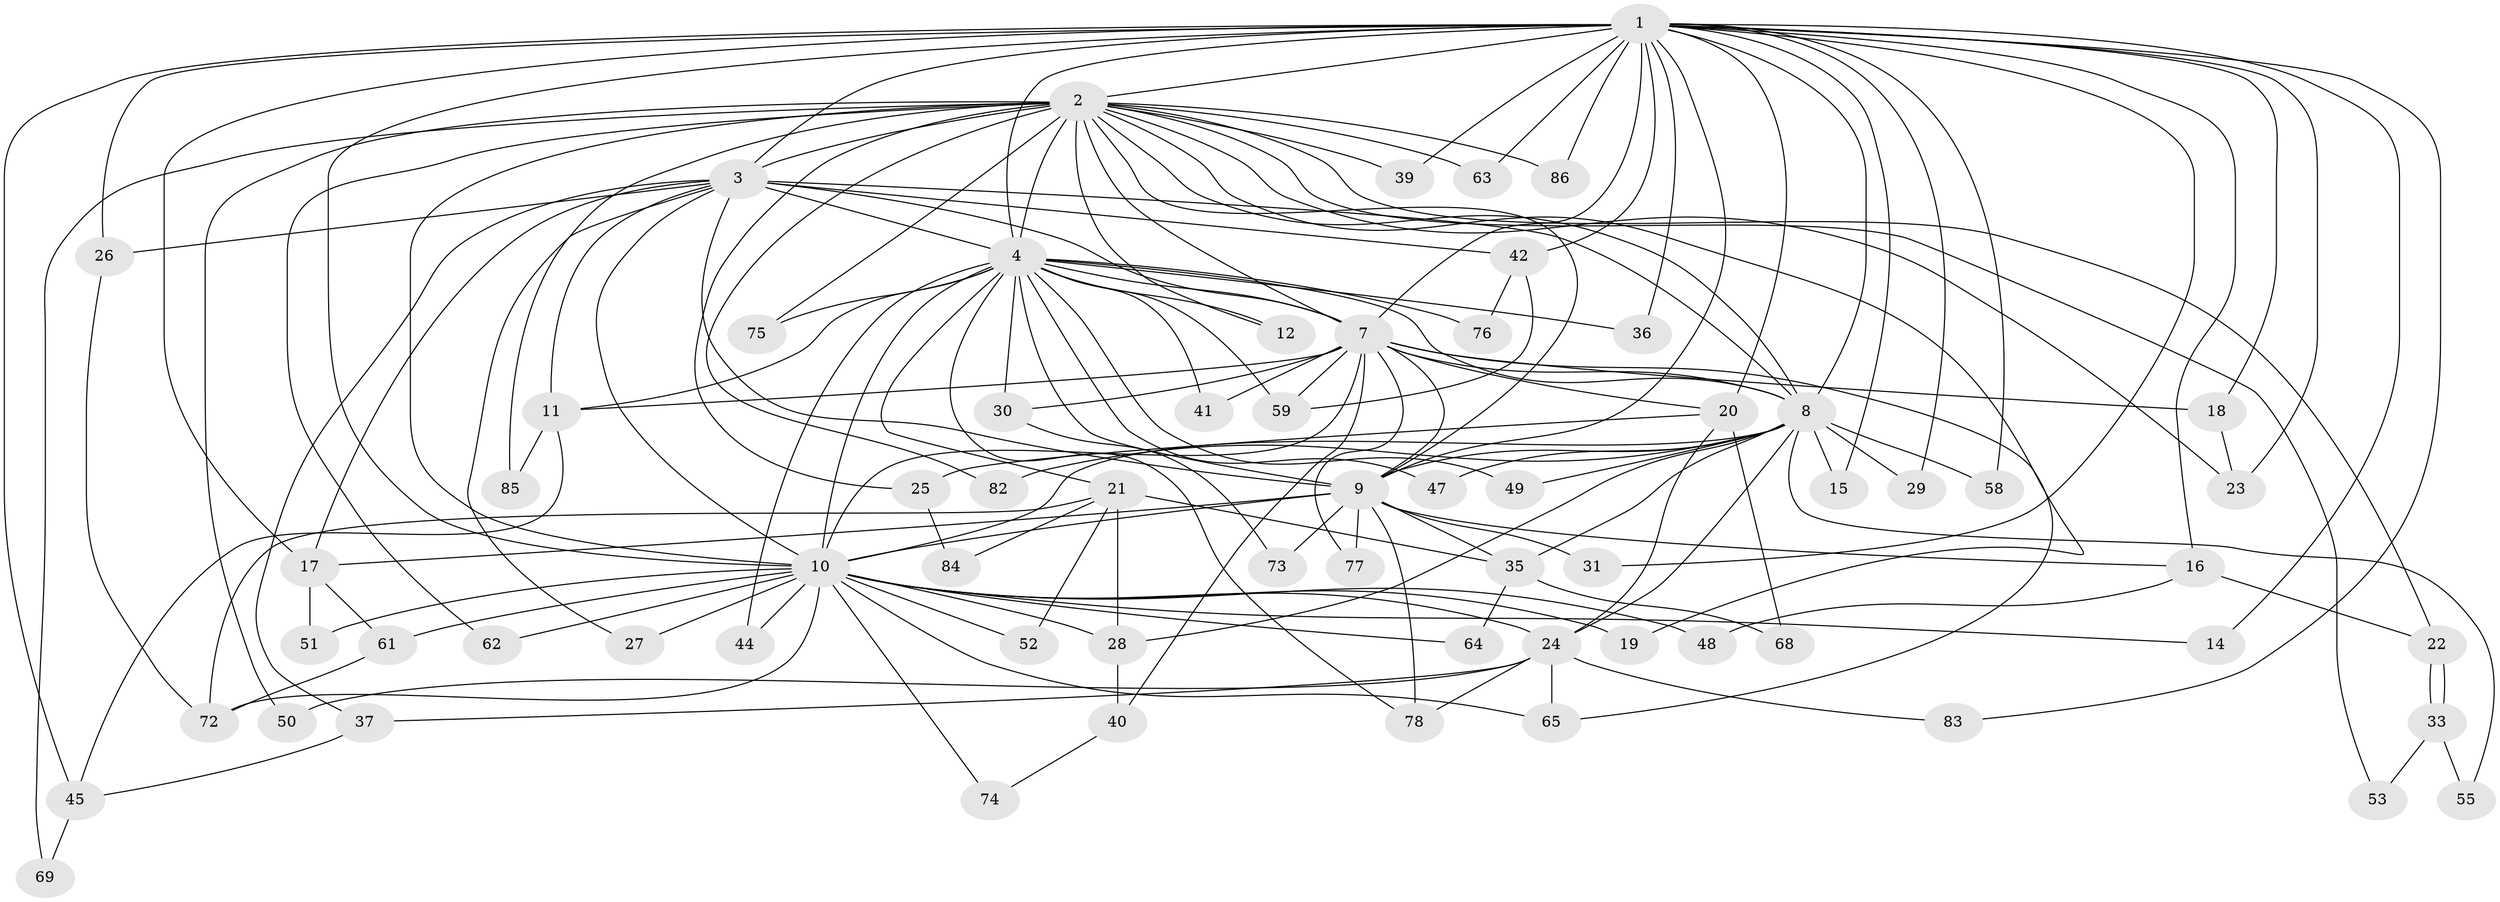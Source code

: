 // original degree distribution, {16: 0.022727272727272728, 24: 0.011363636363636364, 13: 0.011363636363636364, 20: 0.011363636363636364, 22: 0.011363636363636364, 19: 0.011363636363636364, 21: 0.011363636363636364, 17: 0.011363636363636364, 25: 0.011363636363636364, 4: 0.13636363636363635, 2: 0.5454545454545454, 3: 0.17045454545454544, 5: 0.011363636363636364, 7: 0.011363636363636364, 8: 0.011363636363636364}
// Generated by graph-tools (version 1.1) at 2025/11/02/27/25 16:11:05]
// undirected, 67 vertices, 157 edges
graph export_dot {
graph [start="1"]
  node [color=gray90,style=filled];
  1 [super="+6"];
  2 [super="+67"];
  3 [super="+43"];
  4 [super="+5"];
  7 [super="+34"];
  8 [super="+46"];
  9 [super="+13"];
  10 [super="+81"];
  11 [super="+38"];
  12;
  14;
  15;
  16;
  17 [super="+57"];
  18 [super="+56"];
  19;
  20 [super="+32"];
  21;
  22;
  23 [super="+70"];
  24 [super="+88"];
  25;
  26;
  27;
  28 [super="+60"];
  29;
  30;
  31;
  33;
  35 [super="+54"];
  36;
  37 [super="+87"];
  39;
  40;
  41;
  42 [super="+71"];
  44;
  45;
  47;
  48;
  49;
  50;
  51;
  52;
  53;
  55;
  58;
  59;
  61 [super="+80"];
  62;
  63;
  64;
  65 [super="+66"];
  68;
  69;
  72 [super="+79"];
  73;
  74;
  75;
  76;
  77;
  78;
  82;
  83;
  84;
  85;
  86;
  1 -- 2 [weight=2];
  1 -- 3 [weight=2];
  1 -- 4 [weight=4];
  1 -- 7 [weight=2];
  1 -- 8 [weight=2];
  1 -- 9 [weight=3];
  1 -- 10 [weight=2];
  1 -- 14;
  1 -- 16;
  1 -- 18 [weight=2];
  1 -- 23;
  1 -- 26;
  1 -- 36;
  1 -- 86;
  1 -- 15;
  1 -- 17;
  1 -- 83;
  1 -- 20;
  1 -- 29;
  1 -- 31;
  1 -- 39;
  1 -- 42;
  1 -- 45;
  1 -- 58;
  1 -- 63;
  2 -- 3;
  2 -- 4 [weight=2];
  2 -- 7;
  2 -- 8;
  2 -- 9 [weight=2];
  2 -- 10 [weight=2];
  2 -- 12;
  2 -- 19;
  2 -- 22;
  2 -- 25;
  2 -- 39;
  2 -- 50;
  2 -- 53;
  2 -- 62;
  2 -- 63;
  2 -- 69;
  2 -- 75;
  2 -- 82;
  2 -- 85;
  2 -- 86;
  2 -- 23;
  3 -- 4 [weight=2];
  3 -- 7 [weight=2];
  3 -- 8;
  3 -- 9;
  3 -- 10;
  3 -- 11;
  3 -- 17;
  3 -- 26;
  3 -- 27;
  3 -- 37;
  3 -- 42;
  4 -- 7 [weight=3];
  4 -- 8 [weight=2];
  4 -- 9 [weight=2];
  4 -- 10 [weight=2];
  4 -- 47;
  4 -- 49;
  4 -- 75;
  4 -- 11;
  4 -- 12;
  4 -- 76;
  4 -- 78;
  4 -- 21;
  4 -- 30;
  4 -- 36;
  4 -- 41;
  4 -- 44;
  4 -- 59;
  7 -- 8;
  7 -- 9;
  7 -- 10;
  7 -- 20;
  7 -- 30;
  7 -- 40;
  7 -- 41;
  7 -- 59;
  7 -- 65;
  7 -- 77;
  7 -- 18;
  7 -- 11;
  8 -- 9;
  8 -- 10;
  8 -- 15;
  8 -- 24;
  8 -- 28;
  8 -- 29;
  8 -- 35;
  8 -- 47;
  8 -- 49;
  8 -- 55;
  8 -- 58;
  8 -- 82;
  9 -- 10;
  9 -- 16;
  9 -- 31;
  9 -- 77;
  9 -- 78;
  9 -- 17;
  9 -- 73;
  9 -- 35;
  10 -- 14;
  10 -- 19;
  10 -- 24;
  10 -- 27;
  10 -- 44;
  10 -- 48;
  10 -- 51;
  10 -- 52;
  10 -- 61;
  10 -- 62;
  10 -- 64;
  10 -- 72;
  10 -- 74;
  10 -- 28;
  10 -- 65;
  11 -- 85;
  11 -- 45;
  16 -- 22;
  16 -- 48;
  17 -- 51;
  17 -- 61;
  18 -- 23;
  20 -- 25;
  20 -- 68;
  20 -- 24;
  21 -- 28;
  21 -- 35;
  21 -- 52;
  21 -- 84;
  21 -- 72;
  22 -- 33;
  22 -- 33;
  24 -- 37;
  24 -- 50;
  24 -- 65;
  24 -- 83;
  24 -- 78;
  25 -- 84;
  26 -- 72;
  28 -- 40;
  30 -- 73;
  33 -- 53;
  33 -- 55;
  35 -- 64;
  35 -- 68;
  37 -- 45;
  40 -- 74;
  42 -- 76;
  42 -- 59;
  45 -- 69;
  61 -- 72;
}
